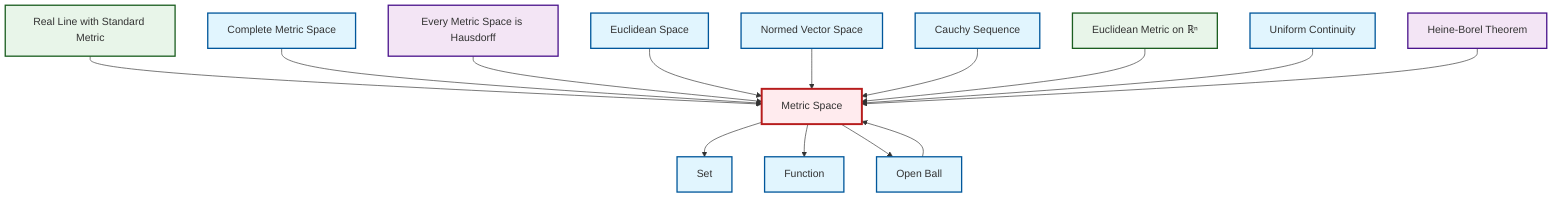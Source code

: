 graph TD
    classDef definition fill:#e1f5fe,stroke:#01579b,stroke-width:2px
    classDef theorem fill:#f3e5f5,stroke:#4a148c,stroke-width:2px
    classDef axiom fill:#fff3e0,stroke:#e65100,stroke-width:2px
    classDef example fill:#e8f5e9,stroke:#1b5e20,stroke-width:2px
    classDef current fill:#ffebee,stroke:#b71c1c,stroke-width:3px
    ex-euclidean-metric["Euclidean Metric on ℝⁿ"]:::example
    thm-heine-borel["Heine-Borel Theorem"]:::theorem
    def-uniform-continuity["Uniform Continuity"]:::definition
    def-open-ball["Open Ball"]:::definition
    def-metric-space["Metric Space"]:::definition
    def-complete-metric-space["Complete Metric Space"]:::definition
    def-set["Set"]:::definition
    def-function["Function"]:::definition
    def-cauchy-sequence["Cauchy Sequence"]:::definition
    def-normed-vector-space["Normed Vector Space"]:::definition
    def-euclidean-space["Euclidean Space"]:::definition
    ex-real-line-metric["Real Line with Standard Metric"]:::example
    thm-metric-hausdorff["Every Metric Space is Hausdorff"]:::theorem
    def-metric-space --> def-set
    ex-real-line-metric --> def-metric-space
    def-complete-metric-space --> def-metric-space
    def-metric-space --> def-function
    thm-metric-hausdorff --> def-metric-space
    def-euclidean-space --> def-metric-space
    def-normed-vector-space --> def-metric-space
    def-open-ball --> def-metric-space
    def-cauchy-sequence --> def-metric-space
    def-metric-space --> def-open-ball
    ex-euclidean-metric --> def-metric-space
    def-uniform-continuity --> def-metric-space
    thm-heine-borel --> def-metric-space
    class def-metric-space current